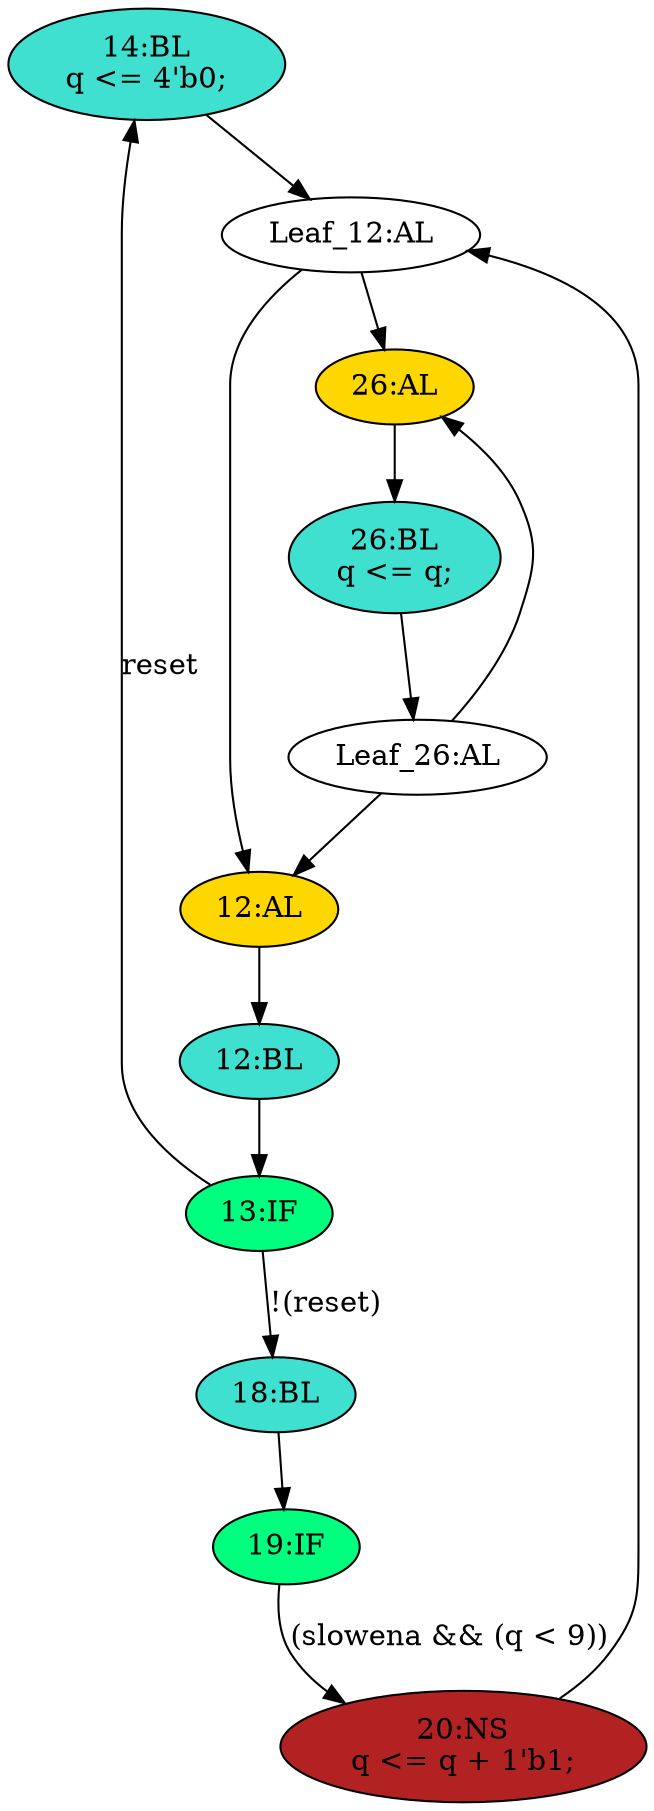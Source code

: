 strict digraph "compose( ,  )" {
	node [label="\N"];
	"14:BL"	[ast="<pyverilog.vparser.ast.Block object at 0x7f45005b5410>",
		fillcolor=turquoise,
		label="14:BL
q <= 4'b0;",
		statements="[<pyverilog.vparser.ast.NonblockingSubstitution object at 0x7f45004d6810>]",
		style=filled,
		typ=Block];
	"Leaf_12:AL"	[def_var="['q']",
		label="Leaf_12:AL"];
	"14:BL" -> "Leaf_12:AL"	[cond="[]",
		lineno=None];
	"Leaf_26:AL"	[def_var="['q']",
		label="Leaf_26:AL"];
	"12:AL"	[ast="<pyverilog.vparser.ast.Always object at 0x7f45004c3fd0>",
		clk_sens=True,
		fillcolor=gold,
		label="12:AL",
		sens="['clk']",
		statements="[]",
		style=filled,
		typ=Always,
		use_var="['reset', 'q', 'slowena']"];
	"Leaf_26:AL" -> "12:AL";
	"26:AL"	[ast="<pyverilog.vparser.ast.Always object at 0x7f4500531150>",
		clk_sens=True,
		fillcolor=gold,
		label="26:AL",
		sens="['clk']",
		statements="[]",
		style=filled,
		typ=Always,
		use_var="['q']"];
	"Leaf_26:AL" -> "26:AL";
	"19:IF"	[ast="<pyverilog.vparser.ast.IfStatement object at 0x7f4500523210>",
		fillcolor=springgreen,
		label="19:IF",
		statements="[]",
		style=filled,
		typ=IfStatement];
	"20:NS"	[ast="<pyverilog.vparser.ast.NonblockingSubstitution object at 0x7f45004cebd0>",
		fillcolor=firebrick,
		label="20:NS
q <= q + 1'b1;",
		statements="[<pyverilog.vparser.ast.NonblockingSubstitution object at 0x7f45004cebd0>]",
		style=filled,
		typ=NonblockingSubstitution];
	"19:IF" -> "20:NS"	[cond="['slowena', 'q']",
		label="(slowena && (q < 9))",
		lineno=19];
	"26:BL"	[ast="<pyverilog.vparser.ast.Block object at 0x7f4500531450>",
		fillcolor=turquoise,
		label="26:BL
q <= q;",
		statements="[<pyverilog.vparser.ast.NonblockingSubstitution object at 0x7f4500531650>]",
		style=filled,
		typ=Block];
	"26:BL" -> "Leaf_26:AL"	[cond="[]",
		lineno=None];
	"18:BL"	[ast="<pyverilog.vparser.ast.Block object at 0x7f45004d6bd0>",
		fillcolor=turquoise,
		label="18:BL",
		statements="[]",
		style=filled,
		typ=Block];
	"18:BL" -> "19:IF"	[cond="[]",
		lineno=None];
	"12:BL"	[ast="<pyverilog.vparser.ast.Block object at 0x7f45005b50d0>",
		fillcolor=turquoise,
		label="12:BL",
		statements="[]",
		style=filled,
		typ=Block];
	"13:IF"	[ast="<pyverilog.vparser.ast.IfStatement object at 0x7f45004d6910>",
		fillcolor=springgreen,
		label="13:IF",
		statements="[]",
		style=filled,
		typ=IfStatement];
	"12:BL" -> "13:IF"	[cond="[]",
		lineno=None];
	"20:NS" -> "Leaf_12:AL"	[cond="[]",
		lineno=None];
	"13:IF" -> "14:BL"	[cond="['reset']",
		label=reset,
		lineno=13];
	"13:IF" -> "18:BL"	[cond="['reset']",
		label="!(reset)",
		lineno=13];
	"12:AL" -> "12:BL"	[cond="[]",
		lineno=None];
	"26:AL" -> "26:BL"	[cond="[]",
		lineno=None];
	"Leaf_12:AL" -> "12:AL";
	"Leaf_12:AL" -> "26:AL";
}
